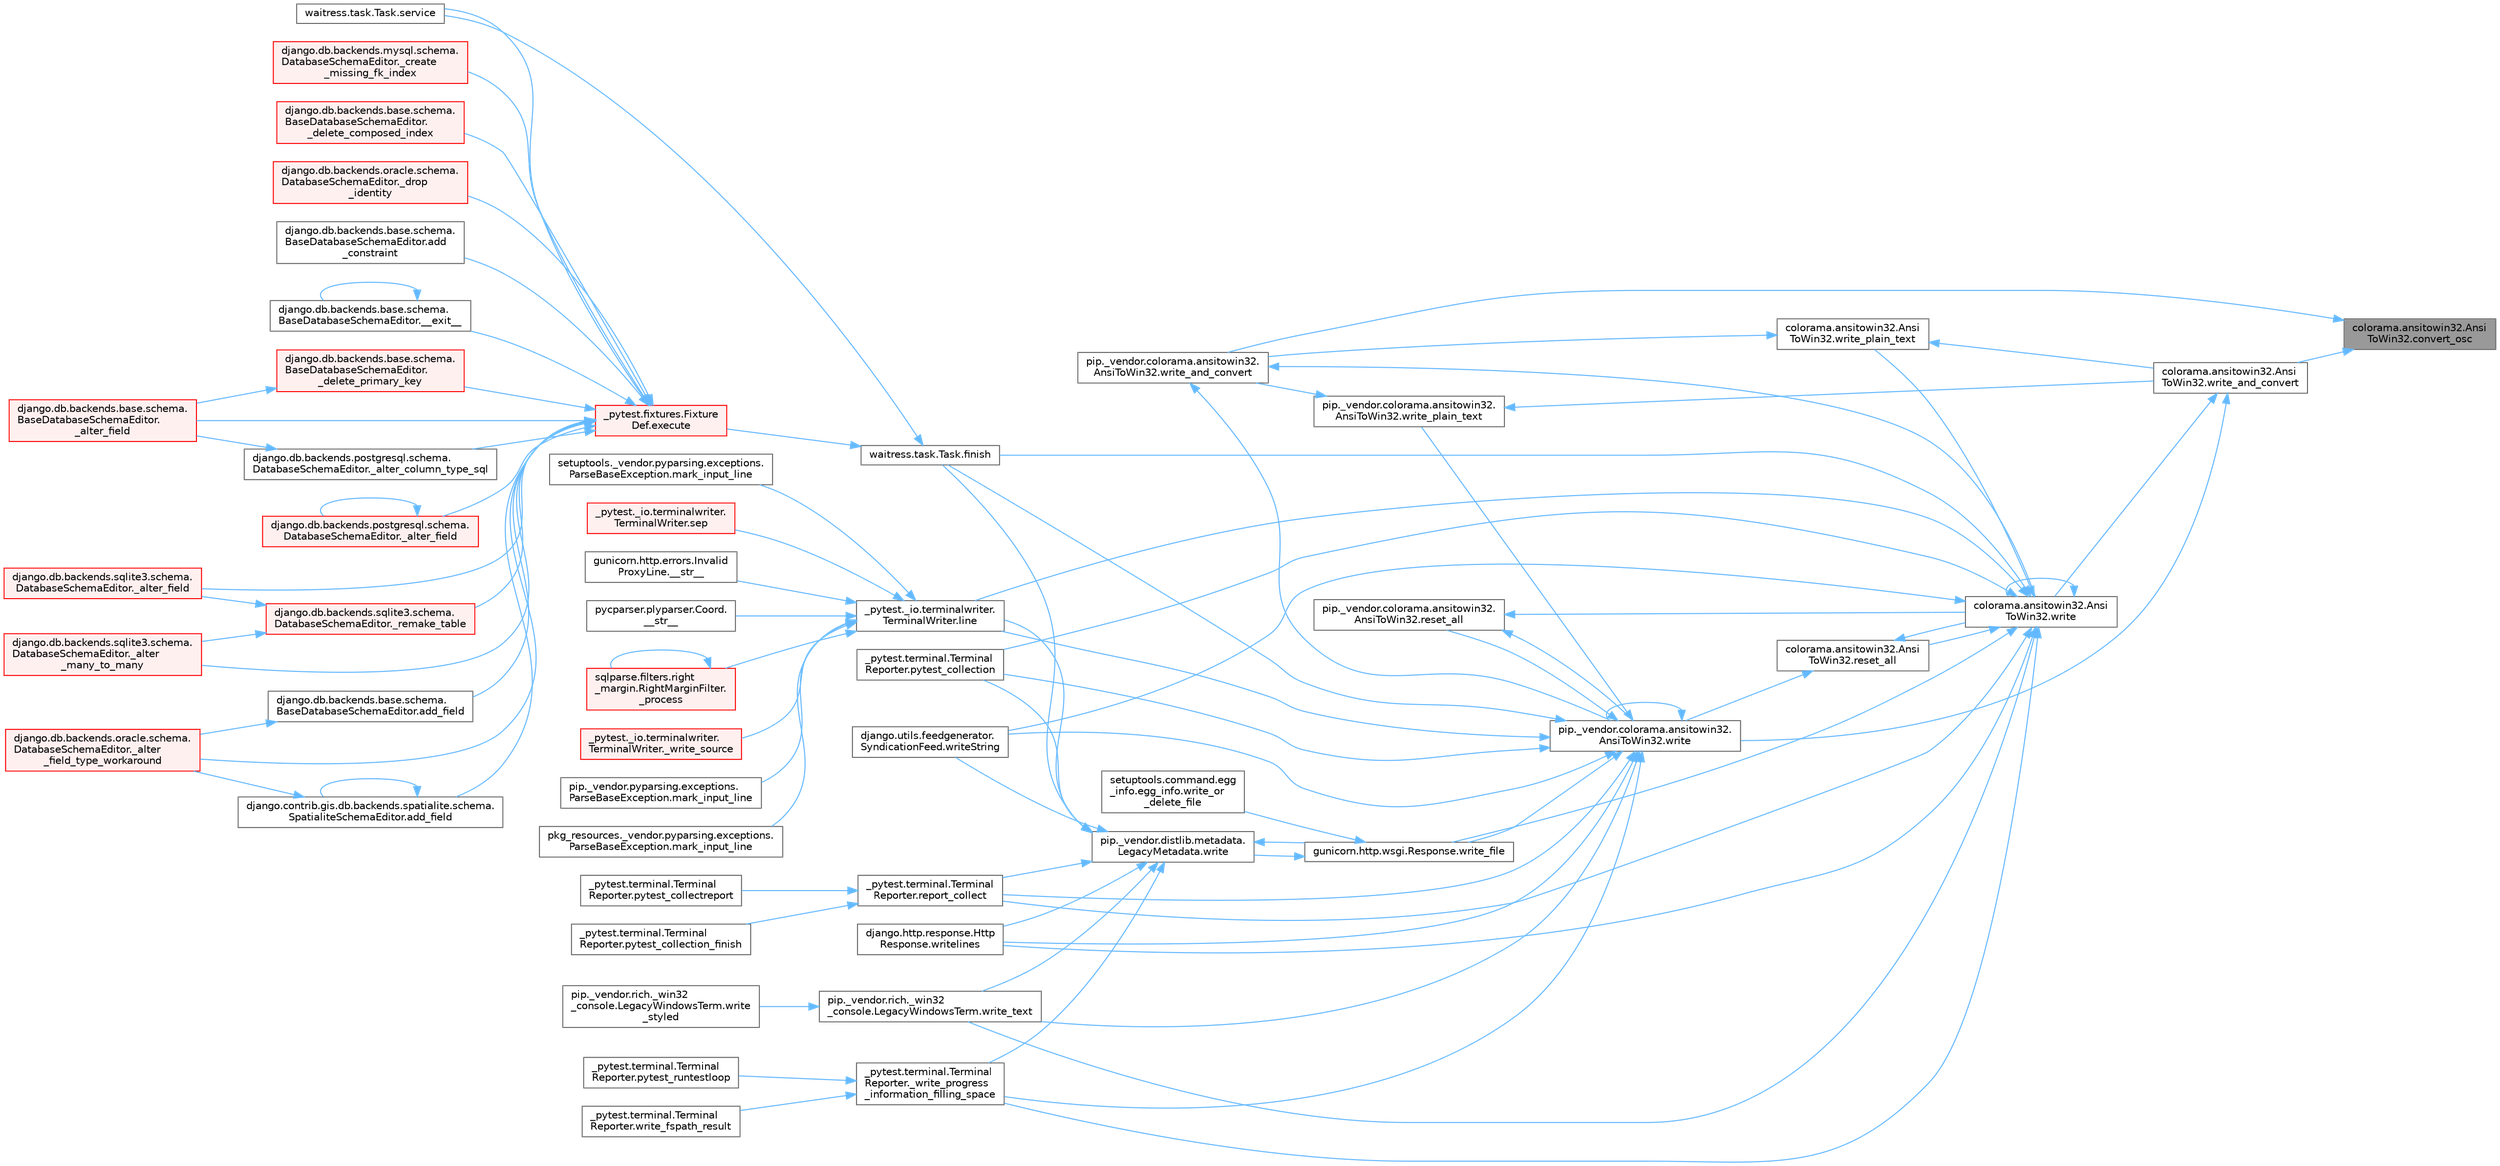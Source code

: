 digraph "colorama.ansitowin32.AnsiToWin32.convert_osc"
{
 // LATEX_PDF_SIZE
  bgcolor="transparent";
  edge [fontname=Helvetica,fontsize=10,labelfontname=Helvetica,labelfontsize=10];
  node [fontname=Helvetica,fontsize=10,shape=box,height=0.2,width=0.4];
  rankdir="RL";
  Node1 [id="Node000001",label="colorama.ansitowin32.Ansi\lToWin32.convert_osc",height=0.2,width=0.4,color="gray40", fillcolor="grey60", style="filled", fontcolor="black",tooltip=" "];
  Node1 -> Node2 [id="edge1_Node000001_Node000002",dir="back",color="steelblue1",style="solid",tooltip=" "];
  Node2 [id="Node000002",label="colorama.ansitowin32.Ansi\lToWin32.write_and_convert",height=0.2,width=0.4,color="grey40", fillcolor="white", style="filled",URL="$classcolorama_1_1ansitowin32_1_1_ansi_to_win32.html#a3819f019b2aed2f696eed295e013ddc0",tooltip=" "];
  Node2 -> Node3 [id="edge2_Node000002_Node000003",dir="back",color="steelblue1",style="solid",tooltip=" "];
  Node3 [id="Node000003",label="colorama.ansitowin32.Ansi\lToWin32.write",height=0.2,width=0.4,color="grey40", fillcolor="white", style="filled",URL="$classcolorama_1_1ansitowin32_1_1_ansi_to_win32.html#abadac90e6f0a5a03cecdc6f254eca7d8",tooltip=" "];
  Node3 -> Node4 [id="edge3_Node000003_Node000004",dir="back",color="steelblue1",style="solid",tooltip=" "];
  Node4 [id="Node000004",label="_pytest.terminal.Terminal\lReporter._write_progress\l_information_filling_space",height=0.2,width=0.4,color="grey40", fillcolor="white", style="filled",URL="$class__pytest_1_1terminal_1_1_terminal_reporter.html#a915f19bb955611b65c211c611c4568b1",tooltip=" "];
  Node4 -> Node5 [id="edge4_Node000004_Node000005",dir="back",color="steelblue1",style="solid",tooltip=" "];
  Node5 [id="Node000005",label="_pytest.terminal.Terminal\lReporter.pytest_runtestloop",height=0.2,width=0.4,color="grey40", fillcolor="white", style="filled",URL="$class__pytest_1_1terminal_1_1_terminal_reporter.html#ac3b669c1dc4496ae1a31ae03200aca11",tooltip=" "];
  Node4 -> Node6 [id="edge5_Node000004_Node000006",dir="back",color="steelblue1",style="solid",tooltip=" "];
  Node6 [id="Node000006",label="_pytest.terminal.Terminal\lReporter.write_fspath_result",height=0.2,width=0.4,color="grey40", fillcolor="white", style="filled",URL="$class__pytest_1_1terminal_1_1_terminal_reporter.html#a831d61b7b7439f786bdf1dd1f3d30814",tooltip=" "];
  Node3 -> Node7 [id="edge6_Node000003_Node000007",dir="back",color="steelblue1",style="solid",tooltip=" "];
  Node7 [id="Node000007",label="waitress.task.Task.finish",height=0.2,width=0.4,color="grey40", fillcolor="white", style="filled",URL="$classwaitress_1_1task_1_1_task.html#a1e94739ac27e14a159d0e17c6d3e54b2",tooltip=" "];
  Node7 -> Node8 [id="edge7_Node000007_Node000008",dir="back",color="steelblue1",style="solid",tooltip=" "];
  Node8 [id="Node000008",label="_pytest.fixtures.Fixture\lDef.execute",height=0.2,width=0.4,color="red", fillcolor="#FFF0F0", style="filled",URL="$class__pytest_1_1fixtures_1_1_fixture_def.html#ac27e0caaadd6404ffc2715216b643993",tooltip=" "];
  Node8 -> Node9 [id="edge8_Node000008_Node000009",dir="back",color="steelblue1",style="solid",tooltip=" "];
  Node9 [id="Node000009",label="django.db.backends.base.schema.\lBaseDatabaseSchemaEditor.__exit__",height=0.2,width=0.4,color="grey40", fillcolor="white", style="filled",URL="$classdjango_1_1db_1_1backends_1_1base_1_1schema_1_1_base_database_schema_editor.html#adc641c3cf336c3cba5f945841b7d5790",tooltip=" "];
  Node9 -> Node9 [id="edge9_Node000009_Node000009",dir="back",color="steelblue1",style="solid",tooltip=" "];
  Node8 -> Node10 [id="edge10_Node000008_Node000010",dir="back",color="steelblue1",style="solid",tooltip=" "];
  Node10 [id="Node000010",label="django.db.backends.postgresql.schema.\lDatabaseSchemaEditor._alter_column_type_sql",height=0.2,width=0.4,color="grey40", fillcolor="white", style="filled",URL="$classdjango_1_1db_1_1backends_1_1postgresql_1_1schema_1_1_database_schema_editor.html#addb09171be88c149496b00e7d217d186",tooltip=" "];
  Node10 -> Node11 [id="edge11_Node000010_Node000011",dir="back",color="steelblue1",style="solid",tooltip=" "];
  Node11 [id="Node000011",label="django.db.backends.base.schema.\lBaseDatabaseSchemaEditor.\l_alter_field",height=0.2,width=0.4,color="red", fillcolor="#FFF0F0", style="filled",URL="$classdjango_1_1db_1_1backends_1_1base_1_1schema_1_1_base_database_schema_editor.html#afcda33e5b1eb760a5a66c09033f1b75c",tooltip=" "];
  Node8 -> Node11 [id="edge12_Node000008_Node000011",dir="back",color="steelblue1",style="solid",tooltip=" "];
  Node8 -> Node16 [id="edge13_Node000008_Node000016",dir="back",color="steelblue1",style="solid",tooltip=" "];
  Node16 [id="Node000016",label="django.db.backends.postgresql.schema.\lDatabaseSchemaEditor._alter_field",height=0.2,width=0.4,color="red", fillcolor="#FFF0F0", style="filled",URL="$classdjango_1_1db_1_1backends_1_1postgresql_1_1schema_1_1_database_schema_editor.html#a143eb4ff7fc0f555417eb054bb91c41d",tooltip=" "];
  Node16 -> Node16 [id="edge14_Node000016_Node000016",dir="back",color="steelblue1",style="solid",tooltip=" "];
  Node8 -> Node17 [id="edge15_Node000008_Node000017",dir="back",color="steelblue1",style="solid",tooltip=" "];
  Node17 [id="Node000017",label="django.db.backends.sqlite3.schema.\lDatabaseSchemaEditor._alter_field",height=0.2,width=0.4,color="red", fillcolor="#FFF0F0", style="filled",URL="$classdjango_1_1db_1_1backends_1_1sqlite3_1_1schema_1_1_database_schema_editor.html#ab256c1d60756ea054e7249a3aa80d43b",tooltip=" "];
  Node8 -> Node15 [id="edge16_Node000008_Node000015",dir="back",color="steelblue1",style="solid",tooltip=" "];
  Node15 [id="Node000015",label="django.db.backends.oracle.schema.\lDatabaseSchemaEditor._alter\l_field_type_workaround",height=0.2,width=0.4,color="red", fillcolor="#FFF0F0", style="filled",URL="$classdjango_1_1db_1_1backends_1_1oracle_1_1schema_1_1_database_schema_editor.html#a78bc314f7e1030c1ef072c72a185ebd5",tooltip=" "];
  Node8 -> Node18 [id="edge17_Node000008_Node000018",dir="back",color="steelblue1",style="solid",tooltip=" "];
  Node18 [id="Node000018",label="django.db.backends.sqlite3.schema.\lDatabaseSchemaEditor._alter\l_many_to_many",height=0.2,width=0.4,color="red", fillcolor="#FFF0F0", style="filled",URL="$classdjango_1_1db_1_1backends_1_1sqlite3_1_1schema_1_1_database_schema_editor.html#a0eb5631cba4809779acc541260e47610",tooltip=" "];
  Node8 -> Node19 [id="edge18_Node000008_Node000019",dir="back",color="steelblue1",style="solid",tooltip=" "];
  Node19 [id="Node000019",label="django.db.backends.mysql.schema.\lDatabaseSchemaEditor._create\l_missing_fk_index",height=0.2,width=0.4,color="red", fillcolor="#FFF0F0", style="filled",URL="$classdjango_1_1db_1_1backends_1_1mysql_1_1schema_1_1_database_schema_editor.html#a1409fb923121da63909627d7bd8ea396",tooltip=" "];
  Node8 -> Node26 [id="edge19_Node000008_Node000026",dir="back",color="steelblue1",style="solid",tooltip=" "];
  Node26 [id="Node000026",label="django.db.backends.base.schema.\lBaseDatabaseSchemaEditor.\l_delete_composed_index",height=0.2,width=0.4,color="red", fillcolor="#FFF0F0", style="filled",URL="$classdjango_1_1db_1_1backends_1_1base_1_1schema_1_1_base_database_schema_editor.html#a83847fbdf8dec0e82dd6028e7b3171f1",tooltip=" "];
  Node8 -> Node27 [id="edge20_Node000008_Node000027",dir="back",color="steelblue1",style="solid",tooltip=" "];
  Node27 [id="Node000027",label="django.db.backends.base.schema.\lBaseDatabaseSchemaEditor.\l_delete_primary_key",height=0.2,width=0.4,color="red", fillcolor="#FFF0F0", style="filled",URL="$classdjango_1_1db_1_1backends_1_1base_1_1schema_1_1_base_database_schema_editor.html#a81047e315c7b3f3a5688d5d294491694",tooltip=" "];
  Node27 -> Node11 [id="edge21_Node000027_Node000011",dir="back",color="steelblue1",style="solid",tooltip=" "];
  Node8 -> Node28 [id="edge22_Node000008_Node000028",dir="back",color="steelblue1",style="solid",tooltip=" "];
  Node28 [id="Node000028",label="django.db.backends.oracle.schema.\lDatabaseSchemaEditor._drop\l_identity",height=0.2,width=0.4,color="red", fillcolor="#FFF0F0", style="filled",URL="$classdjango_1_1db_1_1backends_1_1oracle_1_1schema_1_1_database_schema_editor.html#a215f07e8311d1fd657957c4dbba8cfde",tooltip=" "];
  Node8 -> Node31 [id="edge23_Node000008_Node000031",dir="back",color="steelblue1",style="solid",tooltip=" "];
  Node31 [id="Node000031",label="django.db.backends.sqlite3.schema.\lDatabaseSchemaEditor._remake_table",height=0.2,width=0.4,color="red", fillcolor="#FFF0F0", style="filled",URL="$classdjango_1_1db_1_1backends_1_1sqlite3_1_1schema_1_1_database_schema_editor.html#a9b5b247b2cd836c48a65726025b45e11",tooltip=" "];
  Node31 -> Node17 [id="edge24_Node000031_Node000017",dir="back",color="steelblue1",style="solid",tooltip=" "];
  Node31 -> Node18 [id="edge25_Node000031_Node000018",dir="back",color="steelblue1",style="solid",tooltip=" "];
  Node8 -> Node37 [id="edge26_Node000008_Node000037",dir="back",color="steelblue1",style="solid",tooltip=" "];
  Node37 [id="Node000037",label="django.db.backends.base.schema.\lBaseDatabaseSchemaEditor.add\l_constraint",height=0.2,width=0.4,color="grey40", fillcolor="white", style="filled",URL="$classdjango_1_1db_1_1backends_1_1base_1_1schema_1_1_base_database_schema_editor.html#a017871908a4c3682551db6c19aa549d4",tooltip=" "];
  Node8 -> Node38 [id="edge27_Node000008_Node000038",dir="back",color="steelblue1",style="solid",tooltip=" "];
  Node38 [id="Node000038",label="django.contrib.gis.db.backends.spatialite.schema.\lSpatialiteSchemaEditor.add_field",height=0.2,width=0.4,color="grey40", fillcolor="white", style="filled",URL="$classdjango_1_1contrib_1_1gis_1_1db_1_1backends_1_1spatialite_1_1schema_1_1_spatialite_schema_editor.html#ac6c0a11c42d919d3c5cc74bb59d8dcfc",tooltip=" "];
  Node38 -> Node15 [id="edge28_Node000038_Node000015",dir="back",color="steelblue1",style="solid",tooltip=" "];
  Node38 -> Node38 [id="edge29_Node000038_Node000038",dir="back",color="steelblue1",style="solid",tooltip=" "];
  Node8 -> Node39 [id="edge30_Node000008_Node000039",dir="back",color="steelblue1",style="solid",tooltip=" "];
  Node39 [id="Node000039",label="django.db.backends.base.schema.\lBaseDatabaseSchemaEditor.add_field",height=0.2,width=0.4,color="grey40", fillcolor="white", style="filled",URL="$classdjango_1_1db_1_1backends_1_1base_1_1schema_1_1_base_database_schema_editor.html#affe03b0f7c180f8cb5759a5cff4f006a",tooltip=" "];
  Node39 -> Node15 [id="edge31_Node000039_Node000015",dir="back",color="steelblue1",style="solid",tooltip=" "];
  Node8 -> Node353 [id="edge32_Node000008_Node000353",dir="back",color="steelblue1",style="solid",tooltip=" "];
  Node353 [id="Node000353",label="waitress.task.Task.service",height=0.2,width=0.4,color="grey40", fillcolor="white", style="filled",URL="$classwaitress_1_1task_1_1_task.html#acd61643ab6cfae697f619c48f46e40b6",tooltip=" "];
  Node7 -> Node353 [id="edge33_Node000007_Node000353",dir="back",color="steelblue1",style="solid",tooltip=" "];
  Node3 -> Node80 [id="edge34_Node000003_Node000080",dir="back",color="steelblue1",style="solid",tooltip=" "];
  Node80 [id="Node000080",label="_pytest._io.terminalwriter.\lTerminalWriter.line",height=0.2,width=0.4,color="grey40", fillcolor="white", style="filled",URL="$class__pytest_1_1__io_1_1terminalwriter_1_1_terminal_writer.html#a70c206b6c71b946771673c95d93d5d5a",tooltip=" "];
  Node80 -> Node81 [id="edge35_Node000080_Node000081",dir="back",color="steelblue1",style="solid",tooltip=" "];
  Node81 [id="Node000081",label="gunicorn.http.errors.Invalid\lProxyLine.__str__",height=0.2,width=0.4,color="grey40", fillcolor="white", style="filled",URL="$classgunicorn_1_1http_1_1errors_1_1_invalid_proxy_line.html#ace89b062827152aaf90a806af758a928",tooltip=" "];
  Node80 -> Node82 [id="edge36_Node000080_Node000082",dir="back",color="steelblue1",style="solid",tooltip=" "];
  Node82 [id="Node000082",label="pycparser.plyparser.Coord.\l__str__",height=0.2,width=0.4,color="grey40", fillcolor="white", style="filled",URL="$classpycparser_1_1plyparser_1_1_coord.html#aa2f5c3b1f8c0a2eb844182daa8f71512",tooltip=" "];
  Node80 -> Node83 [id="edge37_Node000080_Node000083",dir="back",color="steelblue1",style="solid",tooltip=" "];
  Node83 [id="Node000083",label="sqlparse.filters.right\l_margin.RightMarginFilter.\l_process",height=0.2,width=0.4,color="red", fillcolor="#FFF0F0", style="filled",URL="$classsqlparse_1_1filters_1_1right__margin_1_1_right_margin_filter.html#a62b0707d94aff59b0fc1428eca96f6a9",tooltip=" "];
  Node83 -> Node83 [id="edge38_Node000083_Node000083",dir="back",color="steelblue1",style="solid",tooltip=" "];
  Node80 -> Node102 [id="edge39_Node000080_Node000102",dir="back",color="steelblue1",style="solid",tooltip=" "];
  Node102 [id="Node000102",label="_pytest._io.terminalwriter.\lTerminalWriter._write_source",height=0.2,width=0.4,color="red", fillcolor="#FFF0F0", style="filled",URL="$class__pytest_1_1__io_1_1terminalwriter_1_1_terminal_writer.html#a3499a8fa1635a0661a3476582408a433",tooltip=" "];
  Node80 -> Node659 [id="edge40_Node000080_Node000659",dir="back",color="steelblue1",style="solid",tooltip=" "];
  Node659 [id="Node000659",label="pip._vendor.pyparsing.exceptions.\lParseBaseException.mark_input_line",height=0.2,width=0.4,color="grey40", fillcolor="white", style="filled",URL="$classpip_1_1__vendor_1_1pyparsing_1_1exceptions_1_1_parse_base_exception.html#a29a304058ba0b8613114663ebffb3434",tooltip=" "];
  Node80 -> Node660 [id="edge41_Node000080_Node000660",dir="back",color="steelblue1",style="solid",tooltip=" "];
  Node660 [id="Node000660",label="pkg_resources._vendor.pyparsing.exceptions.\lParseBaseException.mark_input_line",height=0.2,width=0.4,color="grey40", fillcolor="white", style="filled",URL="$classpkg__resources_1_1__vendor_1_1pyparsing_1_1exceptions_1_1_parse_base_exception.html#a982109a43d14eb31cc56cb0bc77e08c6",tooltip=" "];
  Node80 -> Node661 [id="edge42_Node000080_Node000661",dir="back",color="steelblue1",style="solid",tooltip=" "];
  Node661 [id="Node000661",label="setuptools._vendor.pyparsing.exceptions.\lParseBaseException.mark_input_line",height=0.2,width=0.4,color="grey40", fillcolor="white", style="filled",URL="$classsetuptools_1_1__vendor_1_1pyparsing_1_1exceptions_1_1_parse_base_exception.html#aeb91f27e309b0b29088fb9dd22c07e58",tooltip=" "];
  Node80 -> Node662 [id="edge43_Node000080_Node000662",dir="back",color="steelblue1",style="solid",tooltip=" "];
  Node662 [id="Node000662",label="_pytest._io.terminalwriter.\lTerminalWriter.sep",height=0.2,width=0.4,color="red", fillcolor="#FFF0F0", style="filled",URL="$class__pytest_1_1__io_1_1terminalwriter_1_1_terminal_writer.html#a9825789953e583960848896c7c201fb8",tooltip=" "];
  Node3 -> Node300 [id="edge44_Node000003_Node000300",dir="back",color="steelblue1",style="solid",tooltip=" "];
  Node300 [id="Node000300",label="_pytest.terminal.Terminal\lReporter.pytest_collection",height=0.2,width=0.4,color="grey40", fillcolor="white", style="filled",URL="$class__pytest_1_1terminal_1_1_terminal_reporter.html#a1c7fd0ed91d4a12bb30c452d893e467f",tooltip=" "];
  Node3 -> Node301 [id="edge45_Node000003_Node000301",dir="back",color="steelblue1",style="solid",tooltip=" "];
  Node301 [id="Node000301",label="_pytest.terminal.Terminal\lReporter.report_collect",height=0.2,width=0.4,color="grey40", fillcolor="white", style="filled",URL="$class__pytest_1_1terminal_1_1_terminal_reporter.html#a8aaee1238de041e936a2d65c80d5458b",tooltip=" "];
  Node301 -> Node302 [id="edge46_Node000301_Node000302",dir="back",color="steelblue1",style="solid",tooltip=" "];
  Node302 [id="Node000302",label="_pytest.terminal.Terminal\lReporter.pytest_collection_finish",height=0.2,width=0.4,color="grey40", fillcolor="white", style="filled",URL="$class__pytest_1_1terminal_1_1_terminal_reporter.html#a2c87a7764f9882cae4be1b98a4441685",tooltip=" "];
  Node301 -> Node303 [id="edge47_Node000301_Node000303",dir="back",color="steelblue1",style="solid",tooltip=" "];
  Node303 [id="Node000303",label="_pytest.terminal.Terminal\lReporter.pytest_collectreport",height=0.2,width=0.4,color="grey40", fillcolor="white", style="filled",URL="$class__pytest_1_1terminal_1_1_terminal_reporter.html#a9eb06df608c4a08d1c831cfc5a405eec",tooltip=" "];
  Node3 -> Node3007 [id="edge48_Node000003_Node003007",dir="back",color="steelblue1",style="solid",tooltip=" "];
  Node3007 [id="Node003007",label="colorama.ansitowin32.Ansi\lToWin32.reset_all",height=0.2,width=0.4,color="grey40", fillcolor="white", style="filled",URL="$classcolorama_1_1ansitowin32_1_1_ansi_to_win32.html#a028b716efdf98afc93f4fa55e99ee924",tooltip=" "];
  Node3007 -> Node3 [id="edge49_Node003007_Node000003",dir="back",color="steelblue1",style="solid",tooltip=" "];
  Node3007 -> Node3008 [id="edge50_Node003007_Node003008",dir="back",color="steelblue1",style="solid",tooltip=" "];
  Node3008 [id="Node003008",label="pip._vendor.colorama.ansitowin32.\lAnsiToWin32.write",height=0.2,width=0.4,color="grey40", fillcolor="white", style="filled",URL="$classpip_1_1__vendor_1_1colorama_1_1ansitowin32_1_1_ansi_to_win32.html#aaeb0baf104470a2dfb282dce019b45e4",tooltip=" "];
  Node3008 -> Node4 [id="edge51_Node003008_Node000004",dir="back",color="steelblue1",style="solid",tooltip=" "];
  Node3008 -> Node7 [id="edge52_Node003008_Node000007",dir="back",color="steelblue1",style="solid",tooltip=" "];
  Node3008 -> Node80 [id="edge53_Node003008_Node000080",dir="back",color="steelblue1",style="solid",tooltip=" "];
  Node3008 -> Node300 [id="edge54_Node003008_Node000300",dir="back",color="steelblue1",style="solid",tooltip=" "];
  Node3008 -> Node301 [id="edge55_Node003008_Node000301",dir="back",color="steelblue1",style="solid",tooltip=" "];
  Node3008 -> Node3009 [id="edge56_Node003008_Node003009",dir="back",color="steelblue1",style="solid",tooltip=" "];
  Node3009 [id="Node003009",label="pip._vendor.colorama.ansitowin32.\lAnsiToWin32.reset_all",height=0.2,width=0.4,color="grey40", fillcolor="white", style="filled",URL="$classpip_1_1__vendor_1_1colorama_1_1ansitowin32_1_1_ansi_to_win32.html#afb77411498fdd5a6eb6380c829024133",tooltip=" "];
  Node3009 -> Node3 [id="edge57_Node003009_Node000003",dir="back",color="steelblue1",style="solid",tooltip=" "];
  Node3009 -> Node3008 [id="edge58_Node003009_Node003008",dir="back",color="steelblue1",style="solid",tooltip=" "];
  Node3008 -> Node3008 [id="edge59_Node003008_Node003008",dir="back",color="steelblue1",style="solid",tooltip=" "];
  Node3008 -> Node304 [id="edge60_Node003008_Node000304",dir="back",color="steelblue1",style="solid",tooltip=" "];
  Node304 [id="Node000304",label="gunicorn.http.wsgi.Response.write_file",height=0.2,width=0.4,color="grey40", fillcolor="white", style="filled",URL="$classgunicorn_1_1http_1_1wsgi_1_1_response.html#a469fe7554d4ffcd4dd1497f24d216329",tooltip=" "];
  Node304 -> Node305 [id="edge61_Node000304_Node000305",dir="back",color="steelblue1",style="solid",tooltip=" "];
  Node305 [id="Node000305",label="pip._vendor.distlib.metadata.\lLegacyMetadata.write",height=0.2,width=0.4,color="grey40", fillcolor="white", style="filled",URL="$classpip_1_1__vendor_1_1distlib_1_1metadata_1_1_legacy_metadata.html#af3423aeacce2739a48b38815d4ba89be",tooltip=" "];
  Node305 -> Node4 [id="edge62_Node000305_Node000004",dir="back",color="steelblue1",style="solid",tooltip=" "];
  Node305 -> Node7 [id="edge63_Node000305_Node000007",dir="back",color="steelblue1",style="solid",tooltip=" "];
  Node305 -> Node80 [id="edge64_Node000305_Node000080",dir="back",color="steelblue1",style="solid",tooltip=" "];
  Node305 -> Node300 [id="edge65_Node000305_Node000300",dir="back",color="steelblue1",style="solid",tooltip=" "];
  Node305 -> Node301 [id="edge66_Node000305_Node000301",dir="back",color="steelblue1",style="solid",tooltip=" "];
  Node305 -> Node304 [id="edge67_Node000305_Node000304",dir="back",color="steelblue1",style="solid",tooltip=" "];
  Node305 -> Node306 [id="edge68_Node000305_Node000306",dir="back",color="steelblue1",style="solid",tooltip=" "];
  Node306 [id="Node000306",label="pip._vendor.rich._win32\l_console.LegacyWindowsTerm.write_text",height=0.2,width=0.4,color="grey40", fillcolor="white", style="filled",URL="$classpip_1_1__vendor_1_1rich_1_1__win32__console_1_1_legacy_windows_term.html#a285165149598e15cac2caf4d03385612",tooltip=" "];
  Node306 -> Node307 [id="edge69_Node000306_Node000307",dir="back",color="steelblue1",style="solid",tooltip=" "];
  Node307 [id="Node000307",label="pip._vendor.rich._win32\l_console.LegacyWindowsTerm.write\l_styled",height=0.2,width=0.4,color="grey40", fillcolor="white", style="filled",URL="$classpip_1_1__vendor_1_1rich_1_1__win32__console_1_1_legacy_windows_term.html#a6c68d312ebee6e27cb3e871496da2c42",tooltip=" "];
  Node305 -> Node308 [id="edge70_Node000305_Node000308",dir="back",color="steelblue1",style="solid",tooltip=" "];
  Node308 [id="Node000308",label="django.http.response.Http\lResponse.writelines",height=0.2,width=0.4,color="grey40", fillcolor="white", style="filled",URL="$classdjango_1_1http_1_1response_1_1_http_response.html#aceaa0c2997dfd21c34c44056e7292914",tooltip=" "];
  Node305 -> Node309 [id="edge71_Node000305_Node000309",dir="back",color="steelblue1",style="solid",tooltip=" "];
  Node309 [id="Node000309",label="django.utils.feedgenerator.\lSyndicationFeed.writeString",height=0.2,width=0.4,color="grey40", fillcolor="white", style="filled",URL="$classdjango_1_1utils_1_1feedgenerator_1_1_syndication_feed.html#a78aa2a245467085cb79cdca0dc35f677",tooltip=" "];
  Node304 -> Node310 [id="edge72_Node000304_Node000310",dir="back",color="steelblue1",style="solid",tooltip=" "];
  Node310 [id="Node000310",label="setuptools.command.egg\l_info.egg_info.write_or\l_delete_file",height=0.2,width=0.4,color="grey40", fillcolor="white", style="filled",URL="$classsetuptools_1_1command_1_1egg__info_1_1egg__info.html#ae5cfb9b14851eb2ed02f44ed99fce235",tooltip=" "];
  Node3008 -> Node3010 [id="edge73_Node003008_Node003010",dir="back",color="steelblue1",style="solid",tooltip=" "];
  Node3010 [id="Node003010",label="pip._vendor.colorama.ansitowin32.\lAnsiToWin32.write_plain_text",height=0.2,width=0.4,color="grey40", fillcolor="white", style="filled",URL="$classpip_1_1__vendor_1_1colorama_1_1ansitowin32_1_1_ansi_to_win32.html#a37d473c9001bb51e4ef8e118a795df8f",tooltip=" "];
  Node3010 -> Node2 [id="edge74_Node003010_Node000002",dir="back",color="steelblue1",style="solid",tooltip=" "];
  Node3010 -> Node3011 [id="edge75_Node003010_Node003011",dir="back",color="steelblue1",style="solid",tooltip=" "];
  Node3011 [id="Node003011",label="pip._vendor.colorama.ansitowin32.\lAnsiToWin32.write_and_convert",height=0.2,width=0.4,color="grey40", fillcolor="white", style="filled",URL="$classpip_1_1__vendor_1_1colorama_1_1ansitowin32_1_1_ansi_to_win32.html#a947cff2d116f6ad41ecfa293643ad781",tooltip=" "];
  Node3011 -> Node3 [id="edge76_Node003011_Node000003",dir="back",color="steelblue1",style="solid",tooltip=" "];
  Node3011 -> Node3008 [id="edge77_Node003011_Node003008",dir="back",color="steelblue1",style="solid",tooltip=" "];
  Node3008 -> Node306 [id="edge78_Node003008_Node000306",dir="back",color="steelblue1",style="solid",tooltip=" "];
  Node3008 -> Node308 [id="edge79_Node003008_Node000308",dir="back",color="steelblue1",style="solid",tooltip=" "];
  Node3008 -> Node309 [id="edge80_Node003008_Node000309",dir="back",color="steelblue1",style="solid",tooltip=" "];
  Node3 -> Node3 [id="edge81_Node000003_Node000003",dir="back",color="steelblue1",style="solid",tooltip=" "];
  Node3 -> Node304 [id="edge82_Node000003_Node000304",dir="back",color="steelblue1",style="solid",tooltip=" "];
  Node3 -> Node3178 [id="edge83_Node000003_Node003178",dir="back",color="steelblue1",style="solid",tooltip=" "];
  Node3178 [id="Node003178",label="colorama.ansitowin32.Ansi\lToWin32.write_plain_text",height=0.2,width=0.4,color="grey40", fillcolor="white", style="filled",URL="$classcolorama_1_1ansitowin32_1_1_ansi_to_win32.html#ac31795edad5d1370acd71c39cb369f9d",tooltip=" "];
  Node3178 -> Node2 [id="edge84_Node003178_Node000002",dir="back",color="steelblue1",style="solid",tooltip=" "];
  Node3178 -> Node3011 [id="edge85_Node003178_Node003011",dir="back",color="steelblue1",style="solid",tooltip=" "];
  Node3 -> Node306 [id="edge86_Node000003_Node000306",dir="back",color="steelblue1",style="solid",tooltip=" "];
  Node3 -> Node308 [id="edge87_Node000003_Node000308",dir="back",color="steelblue1",style="solid",tooltip=" "];
  Node3 -> Node309 [id="edge88_Node000003_Node000309",dir="back",color="steelblue1",style="solid",tooltip=" "];
  Node2 -> Node3008 [id="edge89_Node000002_Node003008",dir="back",color="steelblue1",style="solid",tooltip=" "];
  Node1 -> Node3011 [id="edge90_Node000001_Node003011",dir="back",color="steelblue1",style="solid",tooltip=" "];
}
